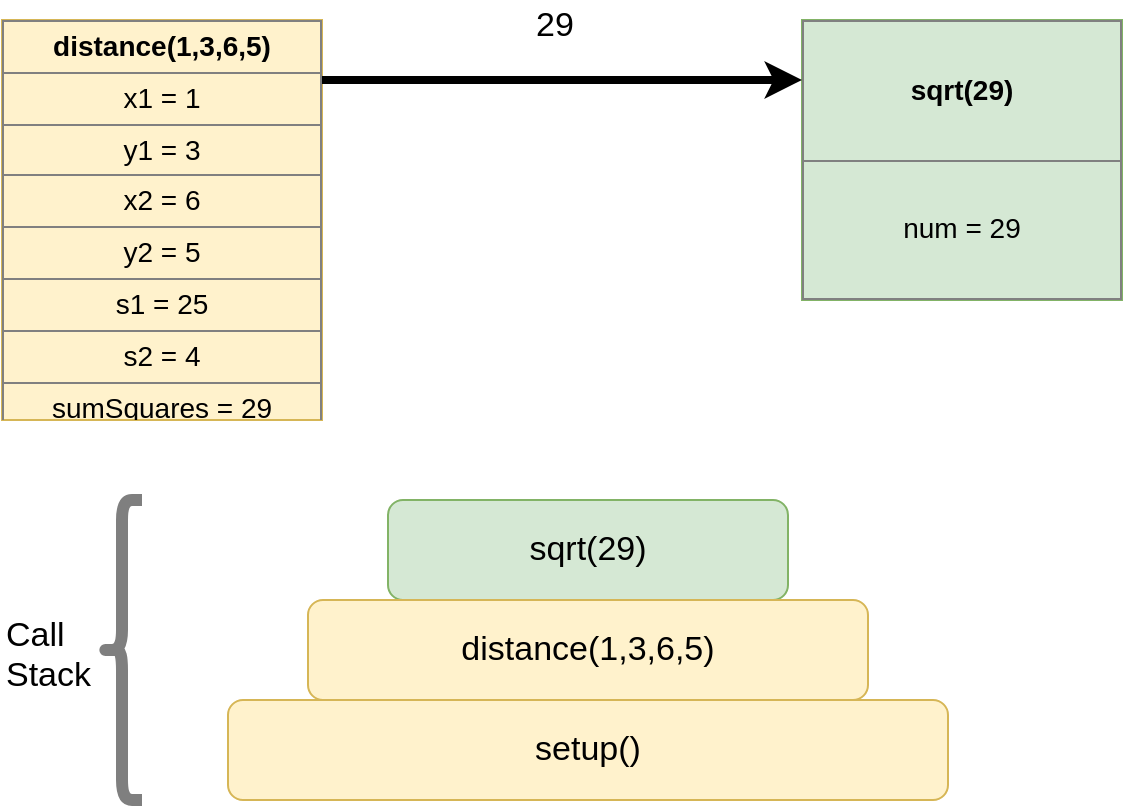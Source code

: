 <mxfile version="16.5.3" type="device"><diagram id="GdM4euvI294Y2RoXomQ7" name="Page-1"><mxGraphModel dx="1106" dy="646" grid="1" gridSize="10" guides="1" tooltips="1" connect="1" arrows="1" fold="1" page="1" pageScale="1" pageWidth="827" pageHeight="1169" math="0" shadow="0"><root><mxCell id="0"/><mxCell id="1" parent="0"/><mxCell id="FSdzA4fxyXldgFi7sMVe-3" value="&lt;table border=&quot;1&quot; width=&quot;100%&quot; cellpadding=&quot;4&quot; style=&quot;width: 100% ; height: 100% ; border-collapse: collapse ; font-size: 14px&quot;&gt;&lt;tbody style=&quot;font-size: 14px&quot;&gt;&lt;tr style=&quot;font-size: 14px&quot;&gt;&lt;th align=&quot;center&quot; style=&quot;font-size: 14px&quot;&gt;sqrt(29)&lt;/th&gt;&lt;/tr&gt;&lt;tr style=&quot;font-size: 14px&quot;&gt;&lt;td align=&quot;center&quot; style=&quot;font-size: 14px&quot;&gt;num = 29&lt;/td&gt;&lt;/tr&gt;&lt;/tbody&gt;&lt;/table&gt;" style="text;html=1;strokeColor=#82b366;fillColor=#d5e8d4;overflow=fill;fontSize=14;" parent="1" vertex="1"><mxGeometry x="520" y="80" width="160" height="140" as="geometry"/></mxCell><mxCell id="FSdzA4fxyXldgFi7sMVe-5" value="sqrt(29)" style="rounded=1;whiteSpace=wrap;html=1;fillColor=#d5e8d4;strokeColor=#82b366;fontSize=17;" parent="1" vertex="1"><mxGeometry x="313" y="320" width="200" height="50" as="geometry"/></mxCell><mxCell id="jh5Abj2AV5eKBAxOC7D5-3" value="distance(1,3,6,5)" style="rounded=1;whiteSpace=wrap;html=1;fillColor=#fff2cc;strokeColor=#d6b656;fontSize=17;" parent="1" vertex="1"><mxGeometry x="273" y="370" width="280" height="50" as="geometry"/></mxCell><mxCell id="jh5Abj2AV5eKBAxOC7D5-5" value="&lt;table border=&quot;1&quot; width=&quot;100%&quot; cellpadding=&quot;4&quot; style=&quot;width: 100% ; height: 100% ; border-collapse: collapse ; font-size: 14px&quot;&gt;&lt;tbody style=&quot;font-size: 14px&quot;&gt;&lt;tr style=&quot;font-size: 14px&quot;&gt;&lt;th style=&quot;font-size: 14px&quot;&gt;&lt;b style=&quot;font-size: 14px&quot;&gt;distance(1,3,6,5)&lt;/b&gt;&lt;/th&gt;&lt;/tr&gt;&lt;tr style=&quot;font-size: 14px&quot;&gt;&lt;td style=&quot;font-size: 14px&quot;&gt;x1 = 1&lt;/td&gt;&lt;/tr&gt;&lt;tr style=&quot;font-size: 14px&quot;&gt;&lt;td style=&quot;font-size: 14px&quot;&gt;&lt;span style=&quot;font-size: 14px&quot;&gt;y1 = 3&lt;/span&gt;&lt;br style=&quot;font-size: 14px&quot;&gt;&lt;/td&gt;&lt;/tr&gt;&lt;tr style=&quot;font-size: 14px&quot;&gt;&lt;td style=&quot;font-size: 14px&quot;&gt;x2 = 6&lt;/td&gt;&lt;/tr&gt;&lt;tr style=&quot;font-size: 14px&quot;&gt;&lt;td style=&quot;font-size: 14px&quot;&gt;y2 = 5&lt;/td&gt;&lt;/tr&gt;&lt;tr&gt;&lt;td&gt;s1 = 25&lt;/td&gt;&lt;/tr&gt;&lt;tr&gt;&lt;td&gt;s2 = 4&lt;/td&gt;&lt;/tr&gt;&lt;tr&gt;&lt;td&gt;sumSquares = 29&lt;/td&gt;&lt;/tr&gt;&lt;/tbody&gt;&lt;/table&gt;" style="text;html=1;strokeColor=#d6b656;fillColor=#fff2cc;overflow=fill;fontSize=14;align=center;" parent="1" vertex="1"><mxGeometry x="120" y="80" width="160" height="200" as="geometry"/></mxCell><mxCell id="jh5Abj2AV5eKBAxOC7D5-11" value="" style="endArrow=classic;html=1;strokeWidth=4;fontSize=17;" parent="1" edge="1"><mxGeometry width="50" height="50" relative="1" as="geometry"><mxPoint x="280" y="110" as="sourcePoint"/><mxPoint x="520" y="110" as="targetPoint"/></mxGeometry></mxCell><mxCell id="jh5Abj2AV5eKBAxOC7D5-12" value="setup()" style="rounded=1;whiteSpace=wrap;html=1;fillColor=#fff2cc;strokeColor=#d6b656;fontSize=17;" parent="1" vertex="1"><mxGeometry x="233" y="420" width="360" height="50" as="geometry"/></mxCell><mxCell id="lHL4z0LSpgl27MgRIkOX-1" value="29" style="text;html=1;resizable=0;points=[];autosize=1;align=left;verticalAlign=top;spacingTop=-4;fontSize=17;" parent="1" vertex="1"><mxGeometry x="385" y="70" width="30" height="20" as="geometry"/></mxCell><mxCell id="QKB3Dd8CChJ6vvgIo90J-3" value="" style="shape=curlyBracket;whiteSpace=wrap;html=1;rounded=1;fontSize=17;opacity=50;align=center;fontStyle=1;strokeWidth=6;" parent="1" vertex="1"><mxGeometry x="170" y="320" width="20" height="150" as="geometry"/></mxCell><mxCell id="QKB3Dd8CChJ6vvgIo90J-4" value="Call &lt;br&gt;Stack" style="text;html=1;resizable=0;points=[];autosize=1;align=left;verticalAlign=top;spacingTop=-4;fontSize=17;" parent="1" vertex="1"><mxGeometry x="120" y="375" width="60" height="40" as="geometry"/></mxCell></root></mxGraphModel></diagram></mxfile>